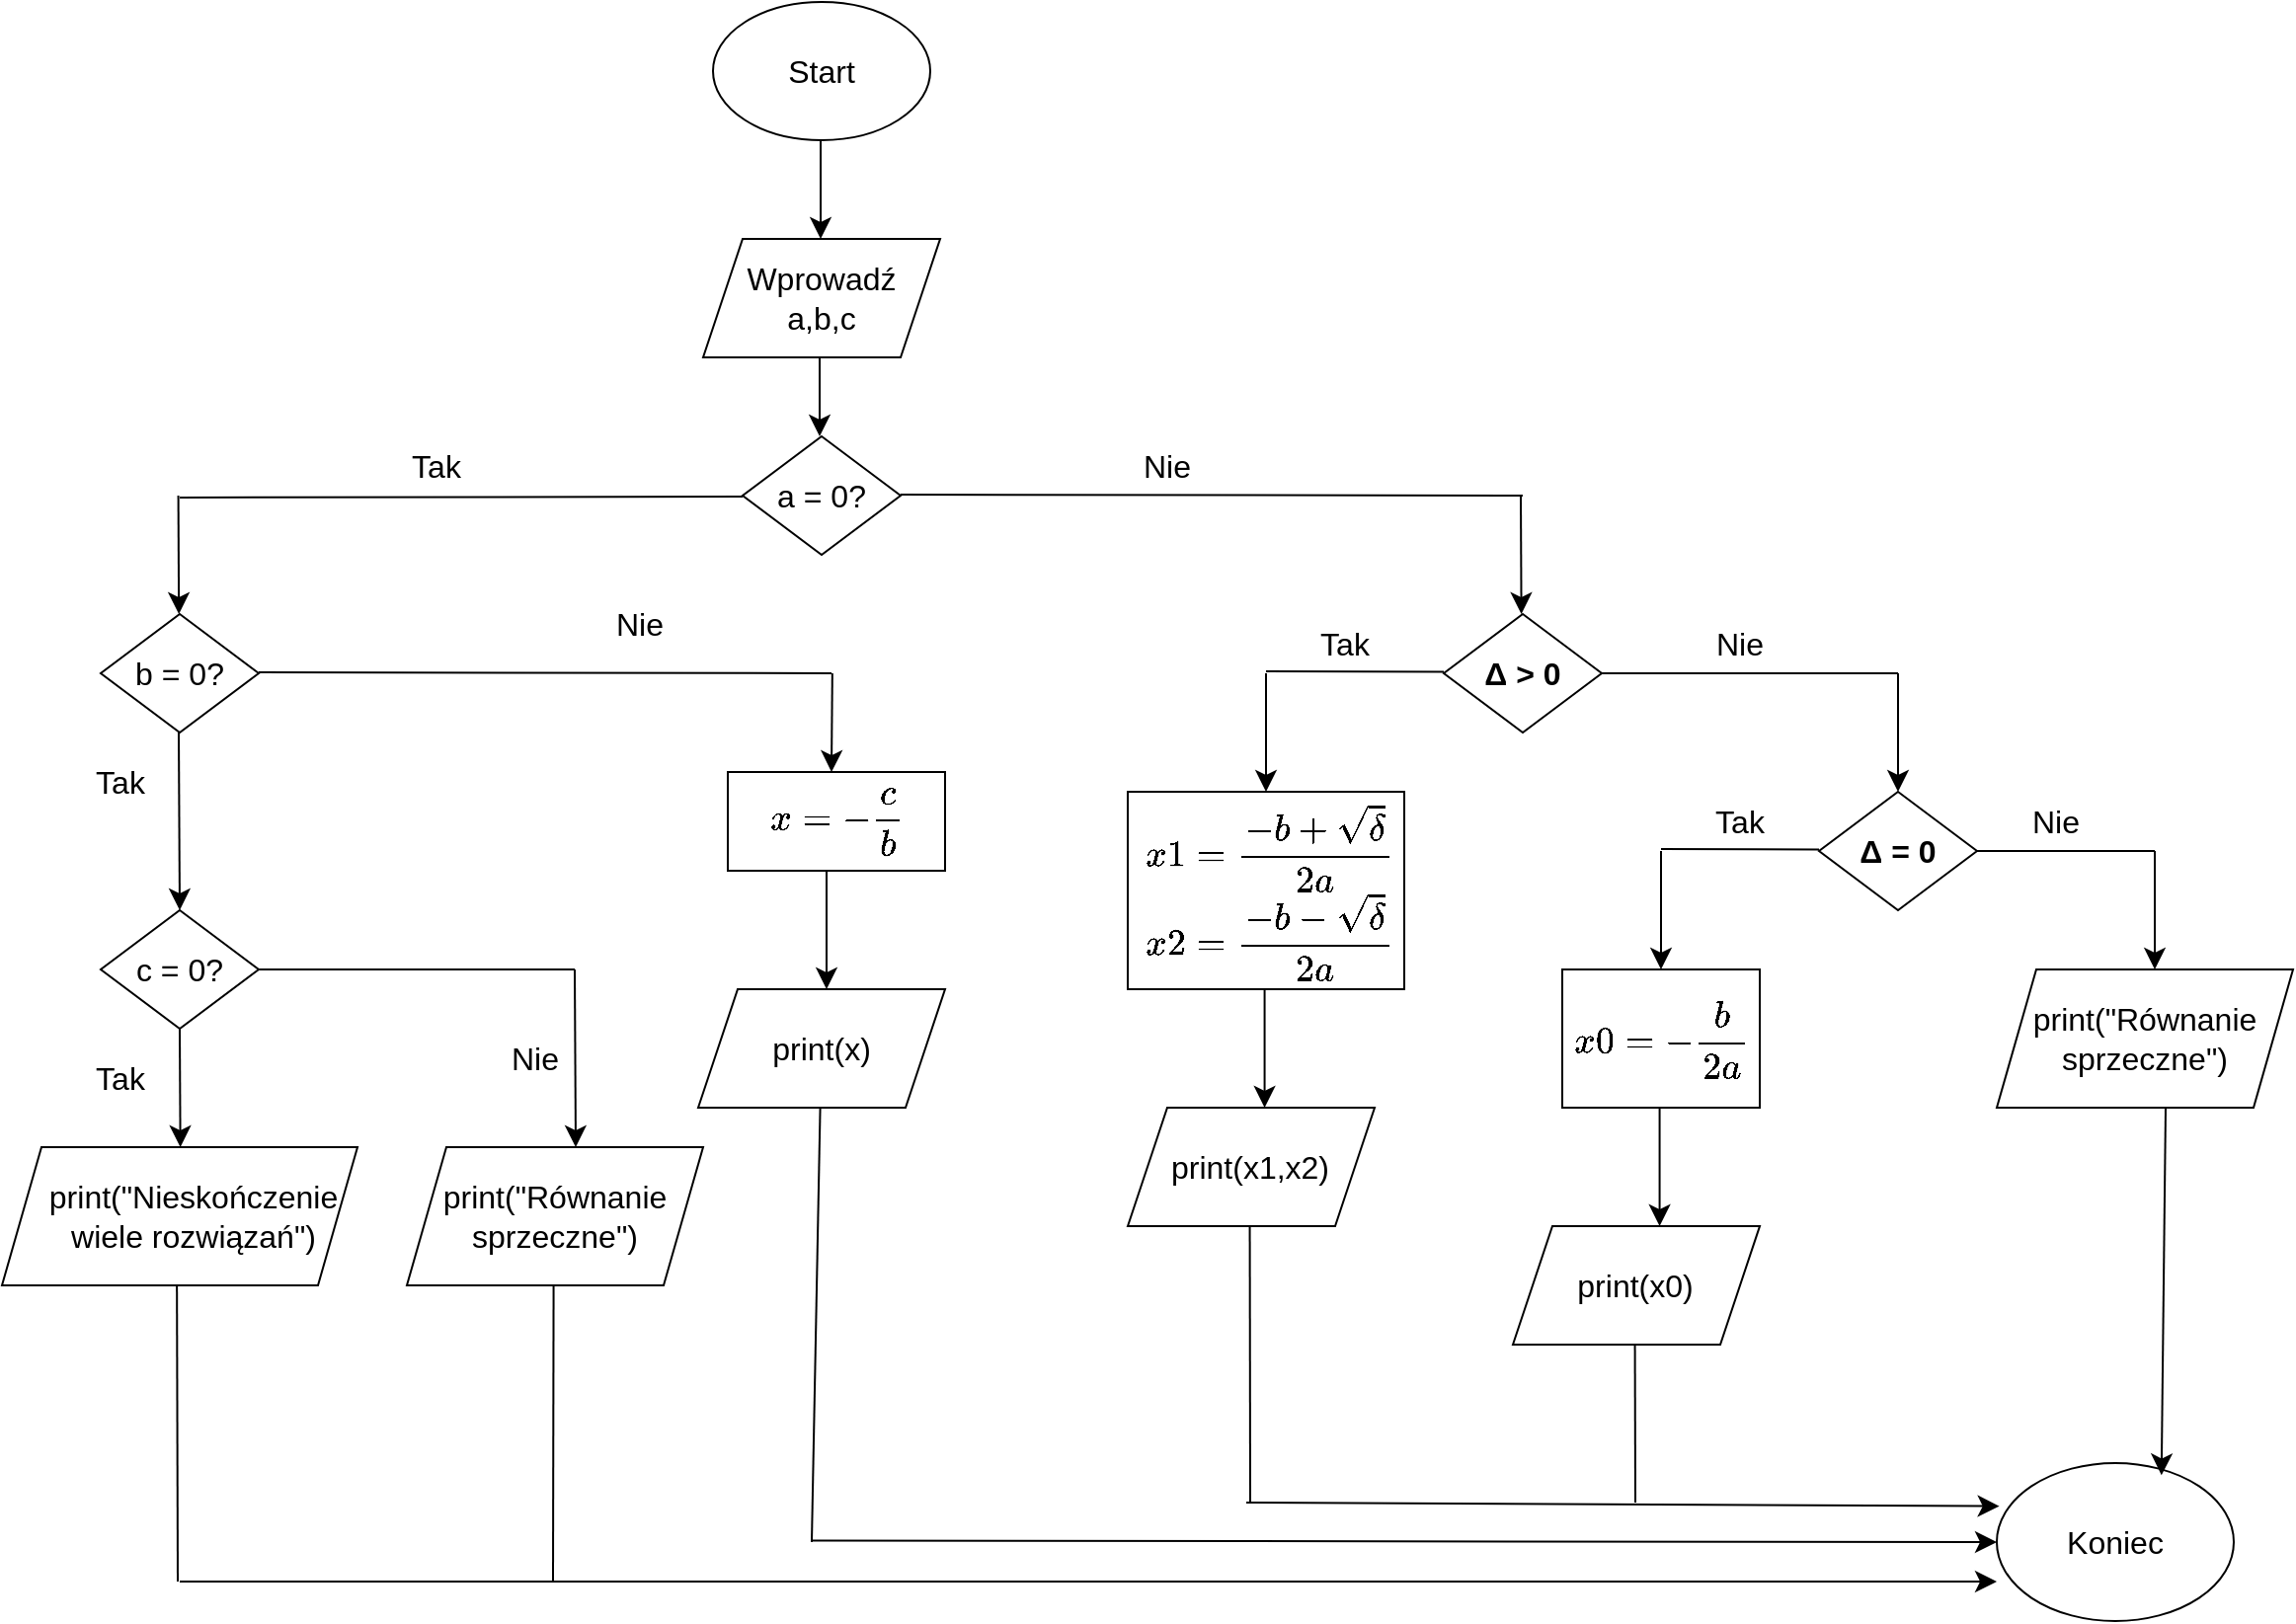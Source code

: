 <mxfile version="28.2.7">
  <diagram name="Strona-1" id="2ckkWR4jRFKhjTPQ8WSi">
    <mxGraphModel dx="2178" dy="931" grid="1" gridSize="10" guides="1" tooltips="1" connect="1" arrows="1" fold="1" page="1" pageScale="1" pageWidth="827" pageHeight="1169" math="1" shadow="0">
      <root>
        <mxCell id="0" />
        <mxCell id="1" parent="0" />
        <mxCell id="m3ocWKWfKcMocIrsz7Ho-28" value="" style="shape=parallelogram;perimeter=parallelogramPerimeter;whiteSpace=wrap;html=1;fixedSize=1;" parent="1" vertex="1">
          <mxGeometry x="-450" y="630" width="180" height="70" as="geometry" />
        </mxCell>
        <mxCell id="m3ocWKWfKcMocIrsz7Ho-1" value="" style="ellipse;whiteSpace=wrap;html=1;" parent="1" vertex="1">
          <mxGeometry x="-90" y="50" width="110" height="70" as="geometry" />
        </mxCell>
        <mxCell id="m3ocWKWfKcMocIrsz7Ho-2" value="Start" style="text;strokeColor=none;fillColor=none;html=1;align=center;verticalAlign=middle;whiteSpace=wrap;rounded=0;fontSize=16;" parent="1" vertex="1">
          <mxGeometry x="-65" y="70" width="60" height="30" as="geometry" />
        </mxCell>
        <mxCell id="m3ocWKWfKcMocIrsz7Ho-3" value="" style="endArrow=classic;html=1;rounded=0;fontSize=12;startSize=8;endSize=8;curved=1;" parent="1" edge="1">
          <mxGeometry width="50" height="50" relative="1" as="geometry">
            <mxPoint x="-35.5" y="120" as="sourcePoint" />
            <mxPoint x="-35.5" y="170" as="targetPoint" />
          </mxGeometry>
        </mxCell>
        <mxCell id="m3ocWKWfKcMocIrsz7Ho-4" value="" style="shape=parallelogram;perimeter=parallelogramPerimeter;whiteSpace=wrap;html=1;fixedSize=1;" parent="1" vertex="1">
          <mxGeometry x="-95" y="170" width="120" height="60" as="geometry" />
        </mxCell>
        <mxCell id="m3ocWKWfKcMocIrsz7Ho-6" value="Wprowadź a,b,c" style="text;strokeColor=none;fillColor=none;html=1;align=center;verticalAlign=middle;whiteSpace=wrap;rounded=0;fontSize=16;" parent="1" vertex="1">
          <mxGeometry x="-80" y="185" width="90" height="30" as="geometry" />
        </mxCell>
        <mxCell id="m3ocWKWfKcMocIrsz7Ho-7" value="" style="endArrow=classic;html=1;rounded=0;fontSize=12;startSize=8;endSize=8;curved=1;" parent="1" edge="1">
          <mxGeometry width="50" height="50" relative="1" as="geometry">
            <mxPoint x="-36" y="230" as="sourcePoint" />
            <mxPoint x="-36" y="270" as="targetPoint" />
          </mxGeometry>
        </mxCell>
        <mxCell id="m3ocWKWfKcMocIrsz7Ho-8" value="" style="rhombus;whiteSpace=wrap;html=1;" parent="1" vertex="1">
          <mxGeometry x="-75" y="270" width="80" height="60" as="geometry" />
        </mxCell>
        <mxCell id="m3ocWKWfKcMocIrsz7Ho-5" value="a = 0?" style="text;strokeColor=none;fillColor=none;html=1;align=center;verticalAlign=middle;whiteSpace=wrap;rounded=0;fontSize=16;" parent="1" vertex="1">
          <mxGeometry x="-65" y="285" width="60" height="30" as="geometry" />
        </mxCell>
        <mxCell id="m3ocWKWfKcMocIrsz7Ho-9" value="" style="endArrow=none;html=1;rounded=0;fontSize=12;startSize=8;endSize=8;curved=1;exitX=1;exitY=0.5;exitDx=0;exitDy=0;" parent="1" edge="1">
          <mxGeometry width="50" height="50" relative="1" as="geometry">
            <mxPoint x="5" y="299.5" as="sourcePoint" />
            <mxPoint x="320" y="300" as="targetPoint" />
          </mxGeometry>
        </mxCell>
        <mxCell id="m3ocWKWfKcMocIrsz7Ho-10" value="" style="endArrow=classic;html=1;rounded=0;fontSize=12;startSize=8;endSize=8;curved=1;" parent="1" edge="1">
          <mxGeometry width="50" height="50" relative="1" as="geometry">
            <mxPoint x="319" y="300" as="sourcePoint" />
            <mxPoint x="319.29" y="360" as="targetPoint" />
          </mxGeometry>
        </mxCell>
        <mxCell id="m3ocWKWfKcMocIrsz7Ho-11" value="Nie" style="text;strokeColor=none;fillColor=none;html=1;align=center;verticalAlign=middle;whiteSpace=wrap;rounded=0;fontSize=16;" parent="1" vertex="1">
          <mxGeometry x="110" y="270" width="60" height="30" as="geometry" />
        </mxCell>
        <mxCell id="m3ocWKWfKcMocIrsz7Ho-12" value="" style="rounded=0;whiteSpace=wrap;html=1;" parent="1" vertex="1">
          <mxGeometry x="-82.5" y="440" width="110" height="50" as="geometry" />
        </mxCell>
        <mxCell id="m3ocWKWfKcMocIrsz7Ho-13" value="`x = -c/b`" style="text;strokeColor=none;fillColor=none;html=1;align=center;verticalAlign=middle;whiteSpace=wrap;rounded=0;fontSize=16;" parent="1" vertex="1">
          <mxGeometry x="-57.5" y="450" width="60" height="30" as="geometry" />
        </mxCell>
        <mxCell id="m3ocWKWfKcMocIrsz7Ho-14" value="" style="endArrow=classic;html=1;rounded=0;fontSize=12;startSize=8;endSize=8;curved=1;" parent="1" edge="1">
          <mxGeometry width="50" height="50" relative="1" as="geometry">
            <mxPoint x="-32.5" y="490" as="sourcePoint" />
            <mxPoint x="-32.5" y="550" as="targetPoint" />
          </mxGeometry>
        </mxCell>
        <mxCell id="m3ocWKWfKcMocIrsz7Ho-15" value="" style="shape=parallelogram;perimeter=parallelogramPerimeter;whiteSpace=wrap;html=1;fixedSize=1;" parent="1" vertex="1">
          <mxGeometry x="-97.5" y="550" width="125" height="60" as="geometry" />
        </mxCell>
        <mxCell id="m3ocWKWfKcMocIrsz7Ho-16" value="print(x)" style="text;strokeColor=none;fillColor=none;html=1;align=center;verticalAlign=middle;whiteSpace=wrap;rounded=0;fontSize=16;" parent="1" vertex="1">
          <mxGeometry x="-65" y="565" width="60" height="30" as="geometry" />
        </mxCell>
        <mxCell id="m3ocWKWfKcMocIrsz7Ho-17" value="" style="endArrow=none;html=1;rounded=0;fontSize=12;startSize=8;endSize=8;curved=1;" parent="1" edge="1">
          <mxGeometry width="50" height="50" relative="1" as="geometry">
            <mxPoint x="-360" y="301" as="sourcePoint" />
            <mxPoint x="-75" y="300.5" as="targetPoint" />
          </mxGeometry>
        </mxCell>
        <mxCell id="m3ocWKWfKcMocIrsz7Ho-18" value="" style="endArrow=classic;html=1;rounded=0;fontSize=12;startSize=8;endSize=8;curved=1;" parent="1" edge="1">
          <mxGeometry width="50" height="50" relative="1" as="geometry">
            <mxPoint x="-360.71" y="300" as="sourcePoint" />
            <mxPoint x="-360.42" y="360" as="targetPoint" />
          </mxGeometry>
        </mxCell>
        <mxCell id="m3ocWKWfKcMocIrsz7Ho-19" value="Tak" style="text;strokeColor=none;fillColor=none;html=1;align=center;verticalAlign=middle;whiteSpace=wrap;rounded=0;fontSize=16;" parent="1" vertex="1">
          <mxGeometry x="-260" y="270" width="60" height="30" as="geometry" />
        </mxCell>
        <mxCell id="m3ocWKWfKcMocIrsz7Ho-21" value="" style="rhombus;whiteSpace=wrap;html=1;" parent="1" vertex="1">
          <mxGeometry x="-400" y="360" width="80" height="60" as="geometry" />
        </mxCell>
        <mxCell id="m3ocWKWfKcMocIrsz7Ho-22" value="&lt;div&gt;b = 0?&lt;/div&gt;" style="text;strokeColor=none;fillColor=none;html=1;align=center;verticalAlign=middle;whiteSpace=wrap;rounded=0;fontSize=16;" parent="1" vertex="1">
          <mxGeometry x="-390" y="375" width="60" height="30" as="geometry" />
        </mxCell>
        <mxCell id="m3ocWKWfKcMocIrsz7Ho-23" value="" style="endArrow=classic;html=1;rounded=0;fontSize=12;startSize=8;endSize=8;curved=1;" parent="1" edge="1">
          <mxGeometry width="50" height="50" relative="1" as="geometry">
            <mxPoint x="-360.5" y="480" as="sourcePoint" />
            <mxPoint x="-360.5" y="480" as="targetPoint" />
          </mxGeometry>
        </mxCell>
        <mxCell id="m3ocWKWfKcMocIrsz7Ho-24" value="Tak" style="text;strokeColor=none;fillColor=none;html=1;align=center;verticalAlign=middle;whiteSpace=wrap;rounded=0;fontSize=16;" parent="1" vertex="1">
          <mxGeometry x="-420" y="430" width="60" height="30" as="geometry" />
        </mxCell>
        <mxCell id="m3ocWKWfKcMocIrsz7Ho-30" value="" style="endArrow=classic;html=1;rounded=0;fontSize=12;startSize=8;endSize=8;curved=1;entryX=0.5;entryY=0;entryDx=0;entryDy=0;" parent="1" target="IYd9A0a_aof_fWHvziBx-7" edge="1">
          <mxGeometry width="50" height="50" relative="1" as="geometry">
            <mxPoint x="-360.5" y="420" as="sourcePoint" />
            <mxPoint x="-360.184" y="480" as="targetPoint" />
          </mxGeometry>
        </mxCell>
        <mxCell id="m3ocWKWfKcMocIrsz7Ho-29" value="&lt;div&gt;print(&quot;Nieskończenie wiele rozwiązań&quot;)&lt;/div&gt;" style="text;strokeColor=none;fillColor=none;html=1;align=center;verticalAlign=middle;whiteSpace=wrap;rounded=0;fontSize=16;" parent="1" vertex="1">
          <mxGeometry x="-386" y="650" width="66" height="30" as="geometry" />
        </mxCell>
        <mxCell id="m3ocWKWfKcMocIrsz7Ho-33" value="" style="endArrow=none;html=1;rounded=0;fontSize=12;startSize=8;endSize=8;curved=1;" parent="1" edge="1">
          <mxGeometry width="50" height="50" relative="1" as="geometry">
            <mxPoint x="-320" y="389.5" as="sourcePoint" />
            <mxPoint x="-30" y="390" as="targetPoint" />
          </mxGeometry>
        </mxCell>
        <mxCell id="m3ocWKWfKcMocIrsz7Ho-34" value="&lt;div&gt;Nie&lt;/div&gt;" style="text;strokeColor=none;fillColor=none;html=1;align=center;verticalAlign=middle;whiteSpace=wrap;rounded=0;fontSize=16;" parent="1" vertex="1">
          <mxGeometry x="-210" y="570" width="60" height="30" as="geometry" />
        </mxCell>
        <mxCell id="m3ocWKWfKcMocIrsz7Ho-35" value="" style="endArrow=classic;html=1;rounded=0;fontSize=12;startSize=8;endSize=8;curved=1;" parent="1" edge="1">
          <mxGeometry width="50" height="50" relative="1" as="geometry">
            <mxPoint x="-29.58" y="390" as="sourcePoint" />
            <mxPoint x="-30" y="440" as="targetPoint" />
          </mxGeometry>
        </mxCell>
        <mxCell id="m3ocWKWfKcMocIrsz7Ho-36" value="" style="shape=parallelogram;perimeter=parallelogramPerimeter;whiteSpace=wrap;html=1;fixedSize=1;" parent="1" vertex="1">
          <mxGeometry x="-245" y="630" width="150" height="70" as="geometry" />
        </mxCell>
        <mxCell id="m3ocWKWfKcMocIrsz7Ho-37" value="print(&quot;Równanie sprzeczne&quot;)" style="text;strokeColor=none;fillColor=none;html=1;align=center;verticalAlign=middle;whiteSpace=wrap;rounded=0;fontSize=16;" parent="1" vertex="1">
          <mxGeometry x="-200" y="650" width="60" height="30" as="geometry" />
        </mxCell>
        <mxCell id="IYd9A0a_aof_fWHvziBx-7" value="" style="rhombus;whiteSpace=wrap;html=1;" vertex="1" parent="1">
          <mxGeometry x="-400" y="510" width="80" height="60" as="geometry" />
        </mxCell>
        <mxCell id="IYd9A0a_aof_fWHvziBx-4" value="&lt;div&gt;c = 0?&lt;/div&gt;" style="text;strokeColor=none;fillColor=none;html=1;align=center;verticalAlign=middle;whiteSpace=wrap;rounded=0;fontSize=16;" vertex="1" parent="1">
          <mxGeometry x="-390" y="525" width="60" height="30" as="geometry" />
        </mxCell>
        <mxCell id="IYd9A0a_aof_fWHvziBx-8" value="" style="endArrow=classic;html=1;rounded=0;fontSize=12;startSize=8;endSize=8;curved=1;" edge="1" parent="1">
          <mxGeometry width="50" height="50" relative="1" as="geometry">
            <mxPoint x="-360" y="570" as="sourcePoint" />
            <mxPoint x="-359.684" y="630" as="targetPoint" />
          </mxGeometry>
        </mxCell>
        <mxCell id="IYd9A0a_aof_fWHvziBx-10" value="Tak" style="text;strokeColor=none;fillColor=none;html=1;align=center;verticalAlign=middle;whiteSpace=wrap;rounded=0;fontSize=16;" vertex="1" parent="1">
          <mxGeometry x="-420" y="580" width="60" height="30" as="geometry" />
        </mxCell>
        <mxCell id="IYd9A0a_aof_fWHvziBx-18" value="" style="endArrow=none;html=1;rounded=0;fontSize=12;startSize=8;endSize=8;curved=1;" edge="1" parent="1">
          <mxGeometry width="50" height="50" relative="1" as="geometry">
            <mxPoint x="-320" y="540" as="sourcePoint" />
            <mxPoint x="-160" y="540" as="targetPoint" />
          </mxGeometry>
        </mxCell>
        <mxCell id="IYd9A0a_aof_fWHvziBx-20" value="" style="endArrow=classic;html=1;rounded=0;fontSize=12;startSize=8;endSize=8;curved=1;entryX=0.5;entryY=0;entryDx=0;entryDy=0;" edge="1" parent="1">
          <mxGeometry width="50" height="50" relative="1" as="geometry">
            <mxPoint x="-160" y="540" as="sourcePoint" />
            <mxPoint x="-159.5" y="630" as="targetPoint" />
          </mxGeometry>
        </mxCell>
        <mxCell id="IYd9A0a_aof_fWHvziBx-22" value="Nie" style="text;strokeColor=none;fillColor=none;html=1;align=center;verticalAlign=middle;whiteSpace=wrap;rounded=0;fontSize=16;" vertex="1" parent="1">
          <mxGeometry x="-157.5" y="350" width="60" height="30" as="geometry" />
        </mxCell>
        <mxCell id="IYd9A0a_aof_fWHvziBx-24" value="" style="rhombus;whiteSpace=wrap;html=1;" vertex="1" parent="1">
          <mxGeometry x="280" y="360" width="80" height="60" as="geometry" />
        </mxCell>
        <mxCell id="IYd9A0a_aof_fWHvziBx-25" value="&lt;div&gt;&lt;span lang=&quot;pl&quot; class=&quot;BxUVEf ILfuVd&quot;&gt;&lt;span class=&quot;hgKElc&quot;&gt;&lt;b&gt;Δ &amp;gt; 0&lt;/b&gt;&lt;/span&gt;&lt;/span&gt;&lt;/div&gt;" style="text;strokeColor=none;fillColor=none;html=1;align=center;verticalAlign=middle;whiteSpace=wrap;rounded=0;fontSize=16;" vertex="1" parent="1">
          <mxGeometry x="290" y="375" width="60" height="30" as="geometry" />
        </mxCell>
        <mxCell id="IYd9A0a_aof_fWHvziBx-26" value="" style="endArrow=none;html=1;rounded=0;fontSize=12;startSize=8;endSize=8;curved=1;" edge="1" parent="1">
          <mxGeometry width="50" height="50" relative="1" as="geometry">
            <mxPoint x="190" y="389" as="sourcePoint" />
            <mxPoint x="280" y="389.29" as="targetPoint" />
          </mxGeometry>
        </mxCell>
        <mxCell id="IYd9A0a_aof_fWHvziBx-27" value="" style="endArrow=classic;html=1;rounded=0;fontSize=12;startSize=8;endSize=8;curved=1;" edge="1" parent="1">
          <mxGeometry width="50" height="50" relative="1" as="geometry">
            <mxPoint x="190" y="390" as="sourcePoint" />
            <mxPoint x="190" y="450" as="targetPoint" />
          </mxGeometry>
        </mxCell>
        <mxCell id="IYd9A0a_aof_fWHvziBx-28" value="Tak" style="text;strokeColor=none;fillColor=none;html=1;align=center;verticalAlign=middle;whiteSpace=wrap;rounded=0;fontSize=16;" vertex="1" parent="1">
          <mxGeometry x="200" y="360" width="60" height="30" as="geometry" />
        </mxCell>
        <mxCell id="IYd9A0a_aof_fWHvziBx-29" value="" style="rounded=0;whiteSpace=wrap;html=1;" vertex="1" parent="1">
          <mxGeometry x="120" y="450" width="140" height="100" as="geometry" />
        </mxCell>
        <mxCell id="IYd9A0a_aof_fWHvziBx-31" value="" style="endArrow=classic;html=1;rounded=0;fontSize=12;startSize=8;endSize=8;curved=1;" edge="1" parent="1">
          <mxGeometry width="50" height="50" relative="1" as="geometry">
            <mxPoint x="189.29" y="550" as="sourcePoint" />
            <mxPoint x="189.29" y="610" as="targetPoint" />
          </mxGeometry>
        </mxCell>
        <mxCell id="IYd9A0a_aof_fWHvziBx-32" value="" style="shape=parallelogram;perimeter=parallelogramPerimeter;whiteSpace=wrap;html=1;fixedSize=1;" vertex="1" parent="1">
          <mxGeometry x="120" y="610" width="125" height="60" as="geometry" />
        </mxCell>
        <mxCell id="IYd9A0a_aof_fWHvziBx-33" value="print(x1,x2)" style="text;strokeColor=none;fillColor=none;html=1;align=center;verticalAlign=middle;whiteSpace=wrap;rounded=0;fontSize=16;" vertex="1" parent="1">
          <mxGeometry x="152.5" y="625" width="57.5" height="30" as="geometry" />
        </mxCell>
        <mxCell id="IYd9A0a_aof_fWHvziBx-34" value="&lt;div&gt;`x1=(-b+sqrt(delta))/(2a)`&lt;/div&gt;`x2=(-b-sqrt(delta))/(2a)`" style="text;strokeColor=none;fillColor=none;html=1;align=center;verticalAlign=middle;whiteSpace=wrap;rounded=0;fontSize=16;" vertex="1" parent="1">
          <mxGeometry x="130" y="485" width="122.5" height="30" as="geometry" />
        </mxCell>
        <mxCell id="IYd9A0a_aof_fWHvziBx-35" value="" style="endArrow=none;html=1;rounded=0;fontSize=12;startSize=8;endSize=8;curved=1;" edge="1" parent="1">
          <mxGeometry width="50" height="50" relative="1" as="geometry">
            <mxPoint x="360" y="390" as="sourcePoint" />
            <mxPoint x="510" y="390" as="targetPoint" />
          </mxGeometry>
        </mxCell>
        <mxCell id="IYd9A0a_aof_fWHvziBx-36" value="" style="endArrow=classic;html=1;rounded=0;fontSize=12;startSize=8;endSize=8;curved=1;" edge="1" parent="1">
          <mxGeometry width="50" height="50" relative="1" as="geometry">
            <mxPoint x="510" y="390" as="sourcePoint" />
            <mxPoint x="510" y="450" as="targetPoint" />
          </mxGeometry>
        </mxCell>
        <mxCell id="IYd9A0a_aof_fWHvziBx-38" value="Nie" style="text;strokeColor=none;fillColor=none;html=1;align=center;verticalAlign=middle;whiteSpace=wrap;rounded=0;fontSize=16;" vertex="1" parent="1">
          <mxGeometry x="400" y="360" width="60" height="30" as="geometry" />
        </mxCell>
        <mxCell id="IYd9A0a_aof_fWHvziBx-39" value="" style="rhombus;whiteSpace=wrap;html=1;" vertex="1" parent="1">
          <mxGeometry x="470" y="450" width="80" height="60" as="geometry" />
        </mxCell>
        <mxCell id="IYd9A0a_aof_fWHvziBx-40" value="&lt;div&gt;&lt;span lang=&quot;pl&quot; class=&quot;BxUVEf ILfuVd&quot;&gt;&lt;span class=&quot;hgKElc&quot;&gt;&lt;b&gt;Δ = 0&lt;/b&gt;&lt;/span&gt;&lt;/span&gt;&lt;/div&gt;" style="text;strokeColor=none;fillColor=none;html=1;align=center;verticalAlign=middle;whiteSpace=wrap;rounded=0;fontSize=16;" vertex="1" parent="1">
          <mxGeometry x="480" y="465" width="60" height="30" as="geometry" />
        </mxCell>
        <mxCell id="IYd9A0a_aof_fWHvziBx-41" value="" style="endArrow=none;html=1;rounded=0;fontSize=12;startSize=8;endSize=8;curved=1;" edge="1" parent="1">
          <mxGeometry width="50" height="50" relative="1" as="geometry">
            <mxPoint x="390" y="479" as="sourcePoint" />
            <mxPoint x="470" y="479.29" as="targetPoint" />
          </mxGeometry>
        </mxCell>
        <mxCell id="IYd9A0a_aof_fWHvziBx-42" value="" style="endArrow=classic;html=1;rounded=0;fontSize=12;startSize=8;endSize=8;curved=1;" edge="1" parent="1">
          <mxGeometry width="50" height="50" relative="1" as="geometry">
            <mxPoint x="390" y="480" as="sourcePoint" />
            <mxPoint x="390" y="540" as="targetPoint" />
          </mxGeometry>
        </mxCell>
        <mxCell id="IYd9A0a_aof_fWHvziBx-43" value="Tak" style="text;strokeColor=none;fillColor=none;html=1;align=center;verticalAlign=middle;whiteSpace=wrap;rounded=0;fontSize=16;" vertex="1" parent="1">
          <mxGeometry x="400" y="450" width="60" height="30" as="geometry" />
        </mxCell>
        <mxCell id="IYd9A0a_aof_fWHvziBx-45" value="" style="rounded=0;whiteSpace=wrap;html=1;" vertex="1" parent="1">
          <mxGeometry x="340" y="540" width="100" height="70" as="geometry" />
        </mxCell>
        <mxCell id="IYd9A0a_aof_fWHvziBx-46" value="`x0=-b/(2a)`" style="text;strokeColor=none;fillColor=none;html=1;align=center;verticalAlign=middle;whiteSpace=wrap;rounded=0;fontSize=16;" vertex="1" parent="1">
          <mxGeometry x="360" y="560" width="60" height="30" as="geometry" />
        </mxCell>
        <mxCell id="IYd9A0a_aof_fWHvziBx-47" value="" style="shape=parallelogram;perimeter=parallelogramPerimeter;whiteSpace=wrap;html=1;fixedSize=1;" vertex="1" parent="1">
          <mxGeometry x="315" y="670" width="125" height="60" as="geometry" />
        </mxCell>
        <mxCell id="IYd9A0a_aof_fWHvziBx-48" value="print(x0)" style="text;strokeColor=none;fillColor=none;html=1;align=center;verticalAlign=middle;whiteSpace=wrap;rounded=0;fontSize=16;" vertex="1" parent="1">
          <mxGeometry x="347.5" y="685" width="57.5" height="30" as="geometry" />
        </mxCell>
        <mxCell id="IYd9A0a_aof_fWHvziBx-49" value="" style="endArrow=classic;html=1;rounded=0;fontSize=12;startSize=8;endSize=8;curved=1;" edge="1" parent="1">
          <mxGeometry width="50" height="50" relative="1" as="geometry">
            <mxPoint x="389.29" y="610" as="sourcePoint" />
            <mxPoint x="389.29" y="670" as="targetPoint" />
          </mxGeometry>
        </mxCell>
        <mxCell id="IYd9A0a_aof_fWHvziBx-50" value="" style="endArrow=none;html=1;rounded=0;fontSize=12;startSize=8;endSize=8;curved=1;exitX=1;exitY=0.5;exitDx=0;exitDy=0;" edge="1" parent="1">
          <mxGeometry width="50" height="50" relative="1" as="geometry">
            <mxPoint x="550" y="480" as="sourcePoint" />
            <mxPoint x="640" y="480" as="targetPoint" />
          </mxGeometry>
        </mxCell>
        <mxCell id="IYd9A0a_aof_fWHvziBx-51" value="" style="endArrow=classic;html=1;rounded=0;fontSize=12;startSize=8;endSize=8;curved=1;" edge="1" parent="1">
          <mxGeometry width="50" height="50" relative="1" as="geometry">
            <mxPoint x="640" y="480" as="sourcePoint" />
            <mxPoint x="640" y="540" as="targetPoint" />
          </mxGeometry>
        </mxCell>
        <mxCell id="IYd9A0a_aof_fWHvziBx-52" value="&lt;div&gt;Nie&lt;/div&gt;" style="text;strokeColor=none;fillColor=none;html=1;align=center;verticalAlign=middle;whiteSpace=wrap;rounded=0;fontSize=16;" vertex="1" parent="1">
          <mxGeometry x="560" y="450" width="60" height="30" as="geometry" />
        </mxCell>
        <mxCell id="IYd9A0a_aof_fWHvziBx-53" value="" style="shape=parallelogram;perimeter=parallelogramPerimeter;whiteSpace=wrap;html=1;fixedSize=1;" vertex="1" parent="1">
          <mxGeometry x="560" y="540" width="150" height="70" as="geometry" />
        </mxCell>
        <mxCell id="IYd9A0a_aof_fWHvziBx-54" value="print(&quot;Równanie sprzeczne&quot;)" style="text;strokeColor=none;fillColor=none;html=1;align=center;verticalAlign=middle;whiteSpace=wrap;rounded=0;fontSize=16;" vertex="1" parent="1">
          <mxGeometry x="605" y="560" width="60" height="30" as="geometry" />
        </mxCell>
        <mxCell id="IYd9A0a_aof_fWHvziBx-56" value="" style="endArrow=none;html=1;rounded=0;fontSize=12;startSize=8;endSize=8;curved=1;" edge="1" parent="1">
          <mxGeometry width="50" height="50" relative="1" as="geometry">
            <mxPoint x="-361" y="850" as="sourcePoint" />
            <mxPoint x="-361.43" y="700" as="targetPoint" />
          </mxGeometry>
        </mxCell>
        <mxCell id="IYd9A0a_aof_fWHvziBx-57" value="" style="endArrow=none;html=1;rounded=0;fontSize=12;startSize=8;endSize=8;curved=1;" edge="1" parent="1">
          <mxGeometry width="50" height="50" relative="1" as="geometry">
            <mxPoint x="-171" y="850" as="sourcePoint" />
            <mxPoint x="-170.71" y="700" as="targetPoint" />
          </mxGeometry>
        </mxCell>
        <mxCell id="IYd9A0a_aof_fWHvziBx-58" value="" style="endArrow=none;html=1;rounded=0;fontSize=12;startSize=8;endSize=8;curved=1;" edge="1" parent="1">
          <mxGeometry width="50" height="50" relative="1" as="geometry">
            <mxPoint x="-40" y="830" as="sourcePoint" />
            <mxPoint x="-35.71" y="610" as="targetPoint" />
          </mxGeometry>
        </mxCell>
        <mxCell id="IYd9A0a_aof_fWHvziBx-59" value="" style="endArrow=none;html=1;rounded=0;fontSize=12;startSize=8;endSize=8;curved=1;" edge="1" parent="1">
          <mxGeometry width="50" height="50" relative="1" as="geometry">
            <mxPoint x="182" y="810" as="sourcePoint" />
            <mxPoint x="181.79" y="670" as="targetPoint" />
          </mxGeometry>
        </mxCell>
        <mxCell id="IYd9A0a_aof_fWHvziBx-60" value="" style="endArrow=none;html=1;rounded=0;fontSize=12;startSize=8;endSize=8;curved=1;" edge="1" parent="1">
          <mxGeometry width="50" height="50" relative="1" as="geometry">
            <mxPoint x="377" y="810" as="sourcePoint" />
            <mxPoint x="376.79" y="730" as="targetPoint" />
          </mxGeometry>
        </mxCell>
        <mxCell id="IYd9A0a_aof_fWHvziBx-62" value="" style="ellipse;whiteSpace=wrap;html=1;" vertex="1" parent="1">
          <mxGeometry x="560" y="790" width="120" height="80" as="geometry" />
        </mxCell>
        <mxCell id="IYd9A0a_aof_fWHvziBx-64" value="Koniec" style="text;strokeColor=none;fillColor=none;html=1;align=center;verticalAlign=middle;whiteSpace=wrap;rounded=0;fontSize=16;" vertex="1" parent="1">
          <mxGeometry x="590" y="815" width="60" height="30" as="geometry" />
        </mxCell>
        <mxCell id="IYd9A0a_aof_fWHvziBx-65" value="" style="endArrow=classic;html=1;rounded=0;fontSize=12;startSize=8;endSize=8;curved=1;exitX=0.57;exitY=1;exitDx=0;exitDy=0;exitPerimeter=0;entryX=0.695;entryY=0.077;entryDx=0;entryDy=0;entryPerimeter=0;" edge="1" parent="1" source="IYd9A0a_aof_fWHvziBx-53" target="IYd9A0a_aof_fWHvziBx-62">
          <mxGeometry width="50" height="50" relative="1" as="geometry">
            <mxPoint x="640" y="700" as="sourcePoint" />
            <mxPoint x="710" y="790" as="targetPoint" />
          </mxGeometry>
        </mxCell>
        <mxCell id="IYd9A0a_aof_fWHvziBx-66" value="" style="endArrow=classic;html=1;rounded=0;fontSize=12;startSize=8;endSize=8;curved=1;" edge="1" parent="1">
          <mxGeometry width="50" height="50" relative="1" as="geometry">
            <mxPoint x="-360" y="850" as="sourcePoint" />
            <mxPoint x="560" y="850" as="targetPoint" />
          </mxGeometry>
        </mxCell>
        <mxCell id="IYd9A0a_aof_fWHvziBx-67" value="" style="endArrow=classic;html=1;rounded=0;fontSize=12;startSize=8;endSize=8;curved=1;entryX=0.011;entryY=0.273;entryDx=0;entryDy=0;entryPerimeter=0;" edge="1" parent="1" target="IYd9A0a_aof_fWHvziBx-62">
          <mxGeometry width="50" height="50" relative="1" as="geometry">
            <mxPoint x="180" y="810" as="sourcePoint" />
            <mxPoint x="330" y="810" as="targetPoint" />
          </mxGeometry>
        </mxCell>
        <mxCell id="IYd9A0a_aof_fWHvziBx-68" value="" style="endArrow=classic;html=1;rounded=0;fontSize=12;startSize=8;endSize=8;curved=1;entryX=0;entryY=0.5;entryDx=0;entryDy=0;" edge="1" parent="1" target="IYd9A0a_aof_fWHvziBx-62">
          <mxGeometry width="50" height="50" relative="1" as="geometry">
            <mxPoint x="-40" y="829.29" as="sourcePoint" />
            <mxPoint x="85" y="829.29" as="targetPoint" />
          </mxGeometry>
        </mxCell>
      </root>
    </mxGraphModel>
  </diagram>
</mxfile>
